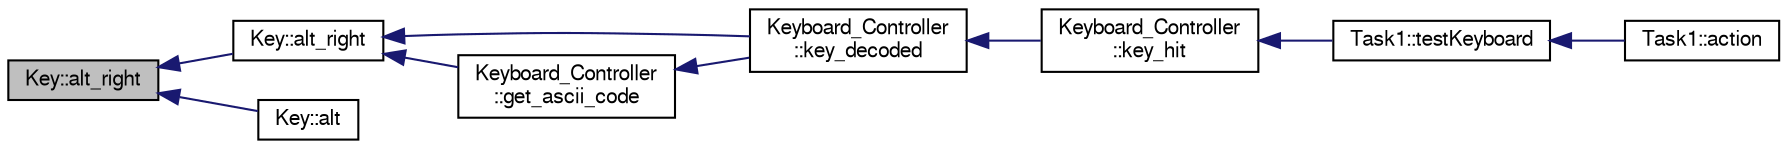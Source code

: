 digraph "Key::alt_right"
{
  bgcolor="transparent";
  edge [fontname="FreeSans",fontsize="10",labelfontname="FreeSans",labelfontsize="10"];
  node [fontname="FreeSans",fontsize="10",shape=record];
  rankdir="LR";
  Node1 [label="Key::alt_right",height=0.2,width=0.4,color="black", fillcolor="grey75", style="filled" fontcolor="black"];
  Node1 -> Node2 [dir="back",color="midnightblue",fontsize="10",style="solid",fontname="FreeSans"];
  Node2 [label="Key::alt_right",height=0.2,width=0.4,color="black",URL="$classKey.html#af4fa809960860523573abd695e3f8fbe"];
  Node2 -> Node3 [dir="back",color="midnightblue",fontsize="10",style="solid",fontname="FreeSans"];
  Node3 [label="Keyboard_Controller\l::key_decoded",height=0.2,width=0.4,color="black",URL="$classKeyboard__Controller.html#aa517065c0ed4059b477dfb481539b1b2",tooltip="interpret the received scancode and modifier bits"];
  Node3 -> Node4 [dir="back",color="midnightblue",fontsize="10",style="solid",fontname="FreeSans"];
  Node4 [label="Keyboard_Controller\l::key_hit",height=0.2,width=0.4,color="black",URL="$classKeyboard__Controller.html#a78cf6859d88097a0f2b6945fc86c1d21",tooltip="get the last pressed key"];
  Node4 -> Node5 [dir="back",color="midnightblue",fontsize="10",style="solid",fontname="FreeSans"];
  Node5 [label="Task1::testKeyboard",height=0.2,width=0.4,color="black",URL="$classTask1.html#a587ce3fad20f9ec4ec88beefd08db49e",tooltip="test the functionality of the Keyboard_Controller object"];
  Node5 -> Node6 [dir="back",color="midnightblue",fontsize="10",style="solid",fontname="FreeSans"];
  Node6 [label="Task1::action",height=0.2,width=0.4,color="black",URL="$classTask1.html#a0d4029a13591e70af436c0ead066ea5c",tooltip="parse and print multiboot information"];
  Node2 -> Node7 [dir="back",color="midnightblue",fontsize="10",style="solid",fontname="FreeSans"];
  Node7 [label="Keyboard_Controller\l::get_ascii_code",height=0.2,width=0.4,color="black",URL="$classKeyboard__Controller.html#ac2b33ffe1e2794c81249861aa792513a",tooltip="convert the received scancode and modfier bits to an ascii char"];
  Node7 -> Node3 [dir="back",color="midnightblue",fontsize="10",style="solid",fontname="FreeSans"];
  Node1 -> Node8 [dir="back",color="midnightblue",fontsize="10",style="solid",fontname="FreeSans"];
  Node8 [label="Key::alt",height=0.2,width=0.4,color="black",URL="$classKey.html#ae422a2a2113c5ba1ed46ddaa7bf3ecd8"];
}
